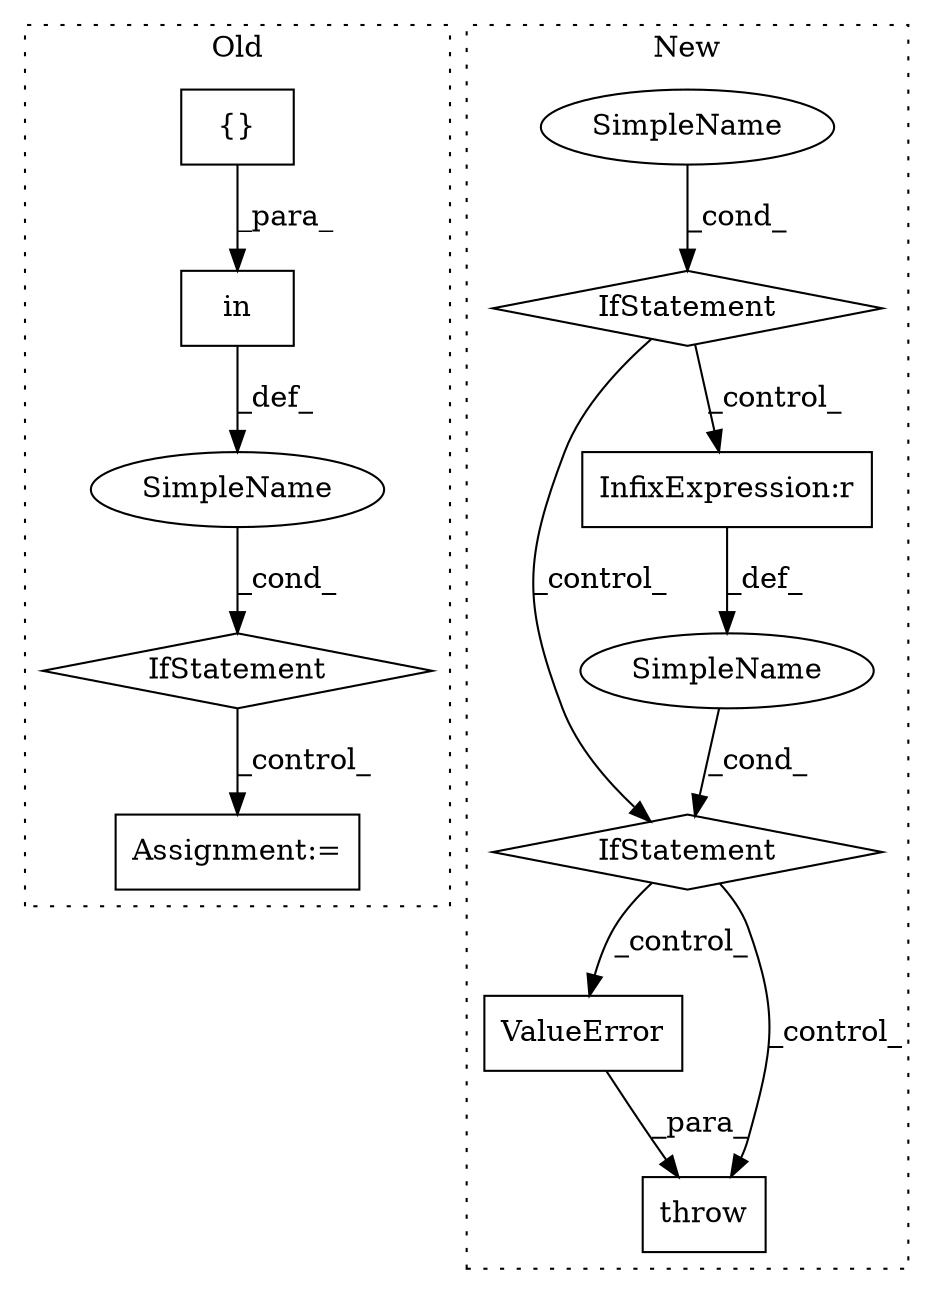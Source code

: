 digraph G {
subgraph cluster0 {
1 [label="in" a="105" s="8115" l="61" shape="box"];
6 [label="IfStatement" a="25" s="8107,8176" l="8,2" shape="diamond"];
9 [label="Assignment:=" a="7" s="8270" l="1" shape="box"];
10 [label="SimpleName" a="42" s="" l="" shape="ellipse"];
12 [label="{}" a="4" s="8139,8175" l="1,1" shape="box"];
label = "Old";
style="dotted";
}
subgraph cluster1 {
2 [label="ValueError" a="32" s="7322" l="12" shape="box"];
3 [label="throw" a="53" s="7316" l="6" shape="box"];
4 [label="SimpleName" a="42" s="" l="" shape="ellipse"];
5 [label="IfStatement" a="25" s="6998,7028" l="4,2" shape="diamond"];
7 [label="SimpleName" a="42" s="" l="" shape="ellipse"];
8 [label="IfStatement" a="25" s="6761,6790" l="4,2" shape="diamond"];
11 [label="InfixExpression:r" a="27" s="7013" l="4" shape="box"];
label = "New";
style="dotted";
}
1 -> 10 [label="_def_"];
2 -> 3 [label="_para_"];
4 -> 5 [label="_cond_"];
5 -> 2 [label="_control_"];
5 -> 3 [label="_control_"];
6 -> 9 [label="_control_"];
7 -> 8 [label="_cond_"];
8 -> 5 [label="_control_"];
8 -> 11 [label="_control_"];
10 -> 6 [label="_cond_"];
11 -> 4 [label="_def_"];
12 -> 1 [label="_para_"];
}
